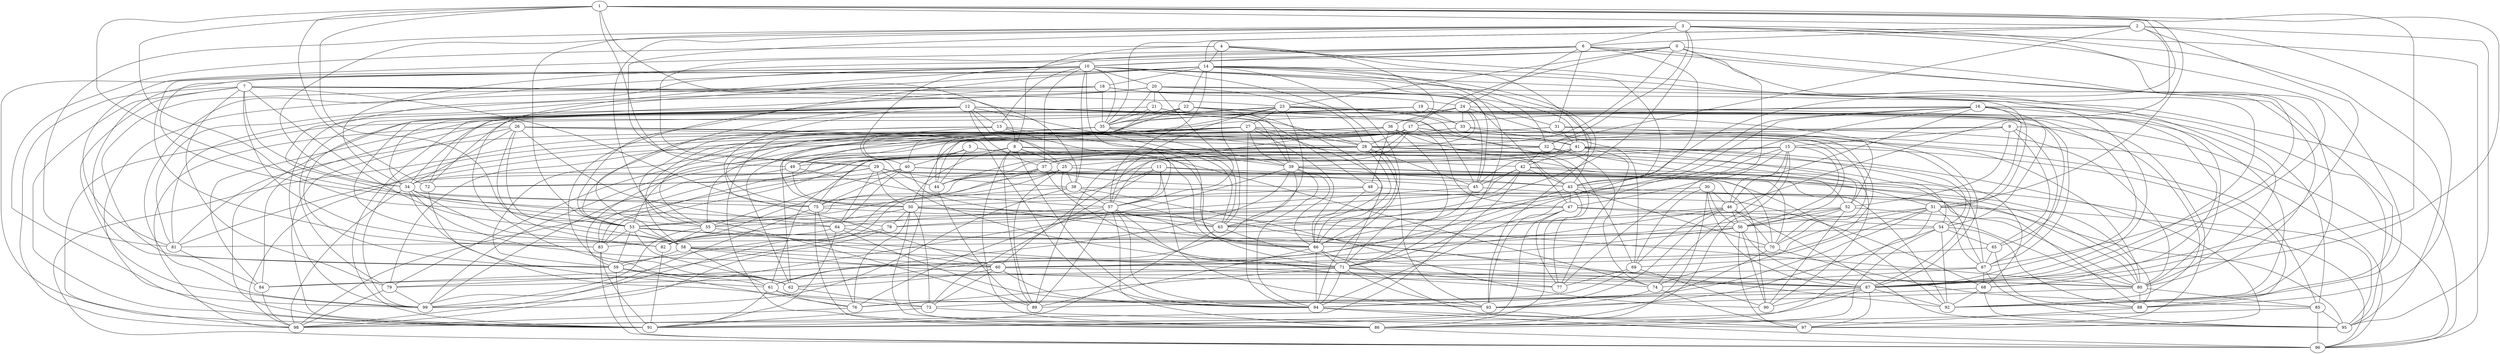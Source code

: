 graph G {
    "36" -- "53";
    "47" -- "53";
    "16" -- "84";
    "67" -- "68";
    "15" -- "39";
    "18" -- "35";
    "36" -- "71";
    "28" -- "67";
    "47" -- "80";
    "5" -- "74";
    "29" -- "50";
    "0" -- "23";
    "61" -- "91";
    "41" -- "42";
    "2" -- "32";
    "10" -- "45";
    "3" -- "6";
    "54" -- "88";
    "12" -- "91";
    "4" -- "87";
    "66" -- "71";
    "1" -- "72";
    "66" -- "89";
    "36" -- "48";
    "36" -- "57";
    "17" -- "62";
    "9" -- "67";
    "17" -- "80";
    "69" -- "90";
    "50" -- "86";
    "30" -- "98";
    "54" -- "65";
    "25" -- "38";
    "20" -- "81";
    "31" -- "81";
    "39" -- "94";
    "54" -- "92";
    "51" -- "86";
    "24" -- "69";
    "65" -- "88";
    "16" -- "92";
    "46" -- "93";
    "28" -- "66";
    "6" -- "29";
    "9" -- "62";
    "28" -- "75";
    "80" -- "85";
    "19" -- "84";
    "39" -- "62";
    "10" -- "35";
    "62" -- "73";
    "12" -- "63";
    "73" -- "91";
    "23" -- "72";
    "39" -- "98";
    "1" -- "53";
    "13" -- "55";
    "14" -- "32";
    "16" -- "51";
    "12" -- "99";
    "35" -- "55";
    "17" -- "25";
    "55" -- "60";
    "46" -- "79";
    "6" -- "24";
    "58" -- "71";
    "42" -- "63";
    "21" -- "40";
    "50" -- "76";
    "61" -- "76";
    "39" -- "66";
    "19" -- "97";
    "11" -- "93";
    "12" -- "58";
    "2" -- "35";
    "13" -- "32";
    "31" -- "80";
    "4" -- "63";
    "35" -- "41";
    "14" -- "18";
    "51" -- "67";
    "16" -- "46";
    "87" -- "97";
    "65" -- "69";
    "4" -- "99";
    "17" -- "47";
    "6" -- "10";
    "68" -- "92";
    "9" -- "52";
    "15" -- "86";
    "7" -- "91";
    "18" -- "91";
    "21" -- "35";
    "42" -- "67";
    "50" -- "80";
    "39" -- "43";
    "80" -- "93";
    "27" -- "96";
    "39" -- "61";
    "20" -- "57";
    "39" -- "70";
    "24" -- "36";
    "1" -- "43";
    "24" -- "45";
    "87" -- "92";
    "13" -- "63";
    "37" -- "82";
    "46" -- "60";
    "46" -- "69";
    "5" -- "40";
    "5" -- "49";
    "58" -- "61";
    "27" -- "55";
    "30" -- "69";
    "12" -- "39";
    "30" -- "87";
    "31" -- "52";
    "75" -- "86";
    "0" -- "92";
    "23" -- "57";
    "1" -- "29";
    "32" -- "44";
    "12" -- "75";
    "24" -- "49";
    "64" -- "94";
    "56" -- "90";
    "9" -- "15";
    "17" -- "28";
    "57" -- "64";
    "14" -- "93";
    "28" -- "37";
    "5" -- "44";
    "27" -- "50";
    "18" -- "81";
    "30" -- "46";
    "26" -- "94";
    "71" -- "93";
    "7" -- "99";
    "12" -- "25";
    "12" -- "34";
    "23" -- "34";
    "41" -- "97";
    "53" -- "62";
    "25" -- "89";
    "64" -- "80";
    "37" -- "63";
    "1" -- "51";
    "87" -- "91";
    "22" -- "92";
    "3" -- "88";
    "26" -- "53";
    "38" -- "55";
    "57" -- "77";
    "7" -- "58";
    "59" -- "96";
    "26" -- "71";
    "42" -- "43";
    "71" -- "79";
    "50" -- "56";
    "8" -- "50";
    "48" -- "95";
    "19" -- "68";
    "11" -- "73";
    "75" -- "76";
    "41" -- "83";
    "33" -- "79";
    "25" -- "75";
    "16" -- "17";
    "45" -- "71";
    "65" -- "67";
    "49" -- "50";
    "57" -- "63";
    "67" -- "95";
    "38" -- "68";
    "18" -- "62";
    "27" -- "40";
    "20" -- "28";
    "40" -- "95";
    "41" -- "60";
    "21" -- "91";
    "60" -- "73";
    "23" -- "33";
    "33" -- "74";
    "25" -- "70";
    "37" -- "44";
    "74" -- "93";
    "53" -- "70";
    "10" -- "99";
    "56" -- "66";
    "2" -- "95";
    "34" -- "75";
    "15" -- "34";
    "26" -- "34";
    "3" -- "87";
    "15" -- "61";
    "78" -- "99";
    "47" -- "93";
    "17" -- "89";
    "40" -- "72";
    "71" -- "87";
    "11" -- "45";
    "29" -- "90";
    "12" -- "28";
    "12" -- "37";
    "52" -- "82";
    "37" -- "48";
    "34" -- "61";
    "74" -- "97";
    "7" -- "34";
    "15" -- "47";
    "15" -- "56";
    "27" -- "39";
    "28" -- "93";
    "19" -- "35";
    "82" -- "91";
    "63" -- "87";
    "6" -- "92";
    "41" -- "68";
    "10" -- "62";
    "41" -- "77";
    "3" -- "32";
    "22" -- "45";
    "43" -- "86";
    "14" -- "59";
    "7" -- "38";
    "59" -- "76";
    "17" -- "70";
    "18" -- "47";
    "70" -- "85";
    "17" -- "79";
    "70" -- "94";
    "0" -- "17";
    "48" -- "66";
    "71" -- "77";
    "29" -- "71";
    "33" -- "41";
    "41" -- "54";
    "4" -- "14";
    "10" -- "57";
    "10" -- "66";
    "51" -- "76";
    "85" -- "96";
    "3" -- "63";
    "26" -- "28";
    "18" -- "24";
    "59" -- "62";
    "55" -- "82";
    "67" -- "84";
    "78" -- "84";
    "36" -- "87";
    "28" -- "83";
    "40" -- "66";
    "40" -- "75";
    "41" -- "49";
    "10" -- "43";
    "52" -- "58";
    "39" -- "88";
    "54" -- "86";
    "14" -- "22";
    "22" -- "35";
    "51" -- "71";
    "3" -- "49";
    "35" -- "81";
    "47" -- "55";
    "35" -- "99";
    "16" -- "95";
    "29" -- "34";
    "9" -- "65";
    "40" -- "43";
    "47" -- "91";
    "80" -- "88";
    "21" -- "48";
    "61" -- "93";
    "10" -- "20";
    "21" -- "66";
    "42" -- "98";
    "10" -- "38";
    "54" -- "81";
    "22" -- "39";
    "85" -- "86";
    "43" -- "80";
    "7" -- "23";
    "36" -- "59";
    "59" -- "61";
    "88" -- "97";
    "36" -- "77";
    "47" -- "77";
    "29" -- "38";
    "58" -- "74";
    "81" -- "84";
    "12" -- "79";
    "13" -- "53";
    "16" -- "67";
    "24" -- "80";
    "1" -- "87";
    "47" -- "54";
    "9" -- "37";
    "16" -- "85";
    "57" -- "86";
    "16" -- "94";
    "46" -- "95";
    "58" -- "60";
    "68" -- "95";
    "5" -- "66";
    "6" -- "31";
    "26" -- "98";
    "50" -- "83";
    "2" -- "6";
    "8" -- "86";
    "10" -- "37";
    "23" -- "65";
    "51" -- "56";
    "13" -- "39";
    "35" -- "39";
    "32" -- "52";
    "20" -- "96";
    "43" -- "61";
    "43" -- "70";
    "1" -- "64";
    "34" -- "98";
    "13" -- "75";
    "28" -- "45";
    "28" -- "54";
    "69" -- "73";
    "6" -- "44";
    "7" -- "98";
    "50" -- "78";
    "27" -- "94";
    "0" -- "77";
    "8" -- "99";
    "75" -- "98";
    "12" -- "69";
    "20" -- "82";
    "43" -- "47";
    "51" -- "60";
    "35" -- "43";
    "12" -- "87";
    "23" -- "87";
    "87" -- "90";
    "1" -- "68";
    "16" -- "66";
    "3" -- "96";
    "36" -- "44";
    "57" -- "76";
    "17" -- "49";
    "76" -- "98";
    "57" -- "94";
    "58" -- "59";
    "15" -- "88";
    "38" -- "90";
    "42" -- "51";
    "38" -- "99";
    "49" -- "99";
    "69" -- "77";
    "19" -- "58";
    "27" -- "71";
    "50" -- "73";
    "42" -- "78";
    "20" -- "41";
    "31" -- "41";
    "11" -- "72";
    "2" -- "14";
    "27" -- "98";
    "8" -- "94";
    "31" -- "59";
    "94" -- "97";
    "11" -- "99";
    "32" -- "42";
    "53" -- "83";
    "84" -- "98";
    "16" -- "43";
    "87" -- "94";
    "22" -- "86";
    "45" -- "88";
    "56" -- "97";
    "14" -- "91";
    "28" -- "44";
    "15" -- "74";
    "57" -- "89";
    "68" -- "89";
    "7" -- "79";
    "27" -- "66";
    "0" -- "67";
    "10" -- "13";
    "23" -- "32";
    "8" -- "89";
    "12" -- "59";
    "72" -- "73";
    "24" -- "33";
    "53" -- "87";
    "1" -- "58";
    "57" -- "66";
    "3" -- "95";
    "7" -- "83";
    "50" -- "63";
    "79" -- "99";
    "63" -- "91";
    "8" -- "66";
    "29" -- "98";
    "23" -- "27";
    "30" -- "75";
    "11" -- "80";
    "1" -- "8";
    "60" -- "94";
    "83" -- "96";
    "94" -- "96";
    "23" -- "54";
    "41" -- "90";
    "52" -- "90";
    "33" -- "86";
    "75" -- "92";
    "23" -- "63";
    "24" -- "28";
    "34" -- "60";
    "56" -- "60";
    "64" -- "82";
    "45" -- "78";
    "64" -- "91";
    "14" -- "72";
    "56" -- "87";
    "3" -- "81";
    "15" -- "46";
    "38" -- "57";
    "49" -- "57";
    "46" -- "70";
    "7" -- "51";
    "26" -- "64";
    "7" -- "60";
    "8" -- "25";
    "26" -- "82";
    "42" -- "45";
    "26" -- "91";
    "27" -- "56";
    "8" -- "52";
    "12" -- "13";
    "60" -- "62";
    "11" -- "57";
    "20" -- "35";
    "60" -- "80";
    "83" -- "91";
    "4" -- "36";
    "4" -- "45";
    "53" -- "59";
    "34" -- "82";
    "46" -- "56";
    "22" -- "98";
    "14" -- "94";
    "17" -- "96";
    "71" -- "76";
    "0" -- "34";
    "79" -- "98";
    "30" -- "56";
    "20" -- "21";
    "71" -- "94";
    "23" -- "35";
    "23" -- "44";
    "52" -- "80";
    "10" -- "83";
    "34" -- "50";
    "85" -- "95";
    "2" -- "88";
    "3" -- "53";
    "14" -- "53";
    "14" -- "71";
    "67" -- "74";
    "14" -- "80";
    "86" -- "96";
    "3" -- "89";
    "15" -- "63";
    "27" -- "28";
    "55" -- "99";
    "18" -- "59";
    "19" -- "33";
    "8" -- "42";
    "9" -- "96";
    "6" -- "81";
    "4" -- "8";
    "29" -- "92";
    "40" -- "92";
    "1" -- "2";
    "10" -- "78";
    "53" -- "58";
    "10" -- "87";
    "44" -- "89";
    "14" -- "57";
    "37" -- "59";
    "66" -- "95";
    "10" -- "55";
    "52" -- "70";
    "25" -- "53";
    "25" -- "71";
    "3" -- "34";
    "14" -- "43";
    "2" -- "87";
    "18" -- "31";
    "36" -- "85";
    "48" -- "50";
    "0" -- "10";
    "40" -- "55";
    "0" -- "28";
    "29" -- "64";
    "40" -- "64";
    "6" -- "71";
    "6" -- "80";
    "52" -- "56";
    "2" -- "46";
    "73" -- "97";
    "54" -- "93";
    "32" -- "74";
    "32" -- "83";
    "51" -- "96";
    "66" -- "94";
}
